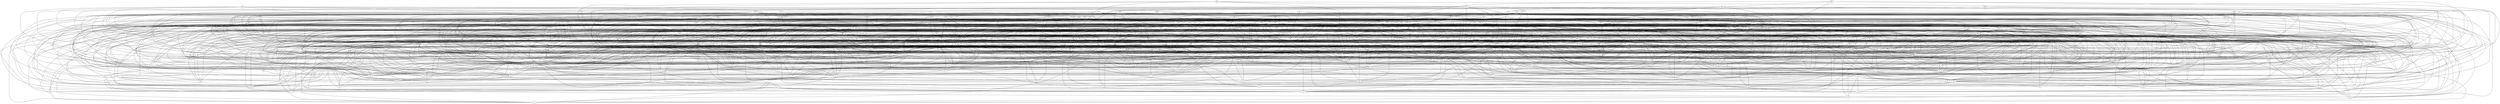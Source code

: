 graph {
"0";
"1";
"2";
"3";
"4";
"5";
"6";
"7";
"8";
"9";
"10";
"11";
"12";
"13";
"14";
"15";
"16";
"17";
"18";
"19";
"20";
"21";
"22";
"23";
"24";
"25";
"26";
"27";
"28";
"29";
"30";
"31";
"32";
"33";
"34";
"35";
"36";
"37";
"38";
"39";
"40";
"41";
"42";
"43";
"44";
"45";
"46";
"47";
"48";
"49";
"50";
"51";
"52";
"53";
"54";
"55";
"56";
"57";
"58";
"59";
"60";
"61";
"62";
"63";
"64";
"65";
"66";
"67";
"68";
"69";
"70";
"71";
"72";
"73";
"74";
"75";
"76";
"77";
"78";
"79";
"80";
"81";
"82";
"83";
"84";
"85";
"86";
"87";
"88";
"89";
"90";
"91";
"92";
"93";
"94";
"95";
"96";
"97";
"98";
"99";
"100";
"101";
"102";
"103";
"104";
"105";
"106";
"107";
"108";
"109";
"110";
"111";
"112";
"113";
"114";
"115";
"116";
"117";
"118";
"119";
"120";
"121";
"122";
"123";
"124";
"125";
"126";
"127";
"128";
"129";
"130";
"131";
"132";
"133";
"134";
"135";
"136";
"137";
"138";
"139";
"140";
"141";
"142";
"143";
"144";
"145";
"146";
"147";
"148";
"149";
"150";
"151";
"152";
"153";
"154";
"155";
"156";
"157";
"158";
"159";
"160";
"161";
"162";
"163";
"164";
"165";
"166";
"167";
"168";
"169";
"170";
"171";
"172";
"173";
"174";
"175";
"176";
"177";
"178";
"179";
"180";
"181";
"182";
"183";
"184";
"185";
"186";
"187";
"188";
"189";
"190";
"191";
"192";
"193";
"194";
"195";
"196";
"197";
"198";
"199";
"200";
"201";
"202";
"203";
"204";
"205";
"206";
"207";
"208";
"209";
"210";
"211";
"212";
"213";
"214";
"215";
"216";
"217";
"218";
"219";
"220";
"221";
"222";
"223";
"224";
"225";
"226";
"227";
"228";
"229";
"230";
"231";
"232";
"233";
"234";
"235";
"236";
"237";
"238";
"239";
"240";
"241";
"242";
"243";
"244";
"245";
"246";
"247";
"248";
"249";
"250";
"251";
"252";
"253";
"254";
"255";
"256";
"257";
"258";
"259";
"260";
"261";
"262";
"263";
"264";
"265";
"266";
"267";
"268";
"269";
"270";
"271";
"272";
"273";
"274";
"275";
"276";
"277";
"278";
"279";
"280";
"281";
"282";
"283";
"284";
"285";
"286";
"287";
"288";
"289";
"290";
"291";
"292";
"293";
"294";
"295";
"296";
"297";
"298";
"299";
"300";
"301";
"302";
"303";
"304";
"305";
"306";
"307";
"308";
"309";
"310";
"311";
"312";
"313";
"314";
"315";
"316";
"317";
"318";
"319";
"320";
"321";
"322";
"323";
"324";
"325";
"326";
"327";
"328";
"329";
"330";
"331";
"332";
"333";
"334";
"335";
"336";
"337";
"338";
"339";
"340";
"341";
"342";
"343";
"344";
"345";
"346";
"347";
"348";
"349";
"350";
"351";
"352";
"353";
"354";
"355";
"356";
"357";
"358";
"359";
"360";
"361";
"362";
"363";
"364";
"365";
"366";
"367";
"368";
"369";
"370";
"371";
"372";
"373";
"374";
"375";
"376";
"377";
"378";
"379";
"380";
"381";
"382";
"383";
"384";
"385";
"386";
"387";
"388";
"389";
"390";
"391";
"392";
"393";
"394";
"395";
"396";
"397";
"398";
"399";
"400";
"401";
"402";
"403";
"404";
"405";
"406";
"407";
"408";
"409";
"410";
"411";
"412";
"413";
"414";
"415";
"416";
"417";
"418";
"419";
"420";
"421";
"422";
"423";
"424";
"425";
"426";
"427";
"428";
"429";
"430";
"431";
"432";
"433";
"434";
"435";
"436";
"437";
"438";
"439";
"440";
"441";
"442";
"443";
"444";
"445";
"446";
"447";
"448";
"449";
"450";
"451";
"452";
"453";
"454";
"455";
"456";
"457";
"458";
"459";
"460";
"461";
"462";
"463";
"464";
"465";
"466";
"467";
"468";
"469";
"470";
"471";
"472";
"473";
"474";
"475";
"476";
"477";
"478";
"479";
"480";
"481";
"482";
"483";
"484";
"485";
"486";
"487";
"488";
"489";
"490";
"491";
"492";
"493";
"494";
"495";
"496";
"497";
"498";
"499";
"5"--"3";
"10"--"9";
"13"--"9";
"18"--"3";
"21"--"18";
"24"--"7";
"27"--"6";
"28"--"3";
"31"--"4";
"34"--"22";
"35"--"29";
"36"--"15";
"36"--"33";
"37"--"20";
"38"--"13";
"39"--"32";
"43"--"14";
"46"--"0";
"46"--"19";
"47"--"12";
"47"--"19";
"48"--"17";
"53"--"24";
"55"--"6";
"56"--"42";
"57"--"45";
"57"--"53";
"61"--"50";
"65"--"12";
"65"--"53";
"67"--"40";
"68"--"1";
"68"--"26";
"68"--"59";
"69"--"11";
"69"--"59";
"73"--"28";
"73"--"35";
"76"--"75";
"77"--"44";
"78"--"36";
"78"--"43";
"81"--"43";
"82"--"21";
"82"--"70";
"83"--"10";
"83"--"52";
"84"--"9";
"85"--"21";
"85"--"25";
"85"--"39";
"85"--"60";
"85"--"80";
"86"--"16";
"86"--"52";
"87"--"0";
"88"--"4";
"88"--"5";
"88"--"12";
"89"--"10";
"89"--"20";
"89"--"44";
"89"--"80";
"89"--"82";
"92"--"56";
"92"--"70";
"93"--"47";
"93"--"67";
"94"--"43";
"94"--"52";
"95"--"7";
"95"--"9";
"95"--"67";
"96"--"33";
"98"--"31";
"100"--"20";
"100"--"98";
"101"--"51";
"102"--"100";
"104"--"101";
"105"--"11";
"105"--"18";
"105"--"25";
"105"--"70";
"105"--"89";
"106"--"70";
"108"--"88";
"109"--"63";
"110"--"5";
"110"--"71";
"110"--"72";
"111"--"3";
"111"--"73";
"111"--"103";
"113"--"9";
"113"--"68";
"113"--"111";
"114"--"39";
"114"--"63";
"115"--"26";
"115"--"32";
"115"--"46";
"116"--"60";
"117"--"15";
"117"--"21";
"117"--"26";
"118"--"49";
"119"--"7";
"120"--"35";
"122"--"47";
"122"--"54";
"122"--"95";
"122"--"114";
"123"--"9";
"123"--"116";
"124"--"72";
"124"--"122";
"125"--"32";
"125"--"51";
"126"--"9";
"126"--"53";
"127"--"54";
"127"--"77";
"128"--"20";
"128"--"36";
"128"--"44";
"128"--"113";
"130"--"49";
"131"--"3";
"131"--"5";
"131"--"23";
"131"--"128";
"132"--"83";
"132"--"105";
"133"--"87";
"133"--"106";
"134"--"26";
"134"--"103";
"134"--"113";
"134"--"118";
"135"--"16";
"135"--"46";
"135"--"99";
"135"--"119";
"136"--"21";
"136"--"99";
"137"--"87";
"138"--"68";
"138"--"94";
"138"--"122";
"138"--"130";
"139"--"3";
"139"--"10";
"141"--"27";
"142"--"27";
"143"--"71";
"143"--"74";
"143"--"95";
"144"--"108";
"145"--"66";
"145"--"142";
"146"--"12";
"146"--"51";
"146"--"106";
"147"--"105";
"147"--"111";
"148"--"21";
"149"--"112";
"149"--"128";
"149"--"137";
"150"--"62";
"150"--"70";
"150"--"143";
"151"--"30";
"151"--"127";
"151"--"135";
"152"--"83";
"152"--"88";
"153"--"11";
"153"--"32";
"153"--"38";
"153"--"80";
"153"--"118";
"154"--"84";
"155"--"22";
"155"--"127";
"156"--"43";
"157"--"53";
"157"--"56";
"158"--"34";
"158"--"140";
"159"--"23";
"159"--"25";
"159"--"40";
"159"--"98";
"159"--"113";
"160"--"42";
"160"--"51";
"160"--"102";
"161"--"126";
"161"--"150";
"162"--"69";
"162"--"87";
"162"--"91";
"163"--"13";
"163"--"74";
"163"--"146";
"164"--"40";
"165"--"91";
"165"--"124";
"165"--"142";
"167"--"23";
"167"--"35";
"167"--"51";
"169"--"21";
"170"--"22";
"170"--"37";
"170"--"47";
"170"--"73";
"170"--"99";
"170"--"143";
"171"--"29";
"171"--"52";
"172"--"57";
"172"--"138";
"173"--"31";
"173"--"36";
"173"--"81";
"174"--"35";
"174"--"67";
"174"--"127";
"175"--"70";
"175"--"73";
"175"--"121";
"175"--"162";
"176"--"0";
"176"--"97";
"176"--"124";
"176"--"137";
"177"--"100";
"177"--"143";
"178"--"51";
"178"--"74";
"178"--"154";
"179"--"10";
"179"--"34";
"179"--"123";
"180"--"68";
"180"--"110";
"180"--"116";
"180"--"131";
"180"--"176";
"181"--"4";
"181"--"63";
"181"--"112";
"181"--"137";
"181"--"144";
"181"--"170";
"182"--"131";
"183"--"17";
"184"--"29";
"184"--"44";
"184"--"48";
"184"--"52";
"184"--"99";
"184"--"119";
"184"--"164";
"185"--"94";
"185"--"156";
"186"--"8";
"186"--"106";
"187"--"1";
"187"--"5";
"187"--"20";
"187"--"56";
"187"--"164";
"188"--"17";
"188"--"49";
"188"--"59";
"188"--"87";
"188"--"118";
"188"--"138";
"188"--"160";
"189"--"134";
"189"--"141";
"190"--"113";
"191"--"36";
"191"--"87";
"191"--"90";
"192"--"1";
"192"--"64";
"192"--"77";
"193"--"42";
"193"--"85";
"193"--"118";
"193"--"133";
"193"--"134";
"194"--"67";
"194"--"161";
"194"--"168";
"195"--"9";
"195"--"174";
"195"--"189";
"195"--"192";
"196"--"29";
"196"--"100";
"197"--"44";
"197"--"147";
"197"--"153";
"198"--"99";
"198"--"197";
"199"--"98";
"200"--"141";
"201"--"14";
"201"--"197";
"202"--"158";
"202"--"193";
"203"--"25";
"203"--"58";
"203"--"74";
"203"--"96";
"203"--"152";
"204"--"162";
"205"--"100";
"206"--"18";
"206"--"36";
"206"--"92";
"206"--"111";
"207"--"28";
"207"--"95";
"207"--"116";
"207"--"133";
"207"--"146";
"208"--"35";
"208"--"59";
"208"--"89";
"208"--"92";
"208"--"200";
"209"--"4";
"209"--"6";
"209"--"19";
"209"--"38";
"209"--"65";
"209"--"147";
"209"--"153";
"209"--"182";
"209"--"184";
"210"--"3";
"210"--"4";
"210"--"10";
"210"--"64";
"210"--"76";
"210"--"85";
"210"--"142";
"210"--"198";
"211"--"17";
"211"--"153";
"212"--"18";
"213"--"30";
"213"--"50";
"213"--"97";
"213"--"173";
"213"--"189";
"214"--"3";
"214"--"204";
"215"--"44";
"215"--"63";
"215"--"107";
"215"--"153";
"216"--"44";
"216"--"90";
"216"--"210";
"217"--"4";
"217"--"136";
"217"--"185";
"218"--"76";
"218"--"131";
"219"--"15";
"219"--"129";
"219"--"155";
"220"--"17";
"220"--"42";
"220"--"111";
"220"--"212";
"221"--"48";
"222"--"89";
"222"--"96";
"223"--"44";
"223"--"74";
"223"--"137";
"223"--"143";
"223"--"178";
"224"--"44";
"224"--"50";
"224"--"75";
"224"--"180";
"225"--"87";
"225"--"148";
"225"--"155";
"226"--"59";
"226"--"99";
"226"--"172";
"227"--"107";
"227"--"150";
"227"--"218";
"228"--"133";
"228"--"142";
"228"--"160";
"228"--"204";
"228"--"206";
"229"--"8";
"229"--"154";
"229"--"157";
"229"--"167";
"229"--"177";
"229"--"210";
"229"--"213";
"229"--"217";
"231"--"217";
"232"--"8";
"232"--"121";
"232"--"164";
"232"--"229";
"233"--"3";
"233"--"71";
"233"--"122";
"233"--"156";
"234"--"171";
"235"--"28";
"235"--"153";
"235"--"164";
"235"--"234";
"236"--"36";
"236"--"194";
"236"--"195";
"237"--"61";
"237"--"92";
"237"--"113";
"238"--"98";
"238"--"103";
"238"--"198";
"238"--"232";
"239"--"68";
"239"--"163";
"239"--"168";
"239"--"197";
"240"--"1";
"240"--"39";
"240"--"191";
"241"--"27";
"241"--"229";
"241"--"233";
"242"--"62";
"242"--"132";
"242"--"155";
"243"--"86";
"243"--"120";
"243"--"138";
"243"--"159";
"243"--"172";
"243"--"236";
"244"--"31";
"244"--"60";
"244"--"108";
"244"--"161";
"244"--"201";
"245"--"27";
"245"--"51";
"245"--"82";
"245"--"85";
"245"--"99";
"245"--"221";
"246"--"8";
"246"--"14";
"246"--"102";
"246"--"130";
"246"--"166";
"247"--"82";
"247"--"145";
"247"--"187";
"247"--"229";
"248"--"16";
"248"--"44";
"248"--"146";
"248"--"219";
"249"--"199";
"250"--"230";
"251"--"67";
"251"--"150";
"251"--"170";
"251"--"172";
"252"--"58";
"252"--"79";
"252"--"142";
"252"--"146";
"253"--"2";
"253"--"6";
"253"--"7";
"253"--"43";
"253"--"82";
"253"--"114";
"253"--"153";
"253"--"179";
"253"--"217";
"254"--"21";
"254"--"39";
"254"--"155";
"254"--"169";
"254"--"181";
"254"--"191";
"254"--"238";
"255"--"96";
"255"--"118";
"255"--"132";
"255"--"244";
"255"--"254";
"256"--"40";
"256"--"44";
"256"--"110";
"256"--"140";
"256"--"226";
"256"--"234";
"256"--"255";
"257"--"62";
"258"--"48";
"258"--"50";
"258"--"177";
"258"--"232";
"259"--"18";
"259"--"90";
"259"--"140";
"259"--"206";
"259"--"236";
"259"--"258";
"260"--"5";
"260"--"8";
"260"--"85";
"260"--"181";
"260"--"243";
"261"--"5";
"261"--"149";
"261"--"172";
"261"--"230";
"262"--"43";
"262"--"182";
"263"--"129";
"263"--"178";
"263"--"216";
"263"--"228";
"264"--"32";
"264"--"145";
"264"--"150";
"264"--"222";
"264"--"244";
"265"--"13";
"265"--"54";
"265"--"87";
"265"--"170";
"265"--"202";
"266"--"14";
"266"--"230";
"267"--"115";
"267"--"186";
"268"--"77";
"268"--"143";
"268"--"162";
"268"--"233";
"268"--"262";
"269"--"66";
"269"--"88";
"269"--"155";
"269"--"168";
"269"--"206";
"269"--"264";
"270"--"109";
"270"--"163";
"271"--"18";
"271"--"45";
"271"--"52";
"271"--"194";
"272"--"16";
"272"--"103";
"272"--"175";
"272"--"212";
"272"--"226";
"272"--"242";
"272"--"267";
"273"--"9";
"273"--"106";
"274"--"6";
"274"--"59";
"274"--"97";
"274"--"102";
"274"--"119";
"274"--"193";
"274"--"217";
"274"--"270";
"275"--"17";
"275"--"25";
"275"--"167";
"275"--"184";
"275"--"187";
"275"--"269";
"276"--"54";
"276"--"55";
"276"--"65";
"276"--"68";
"276"--"71";
"276"--"89";
"276"--"117";
"276"--"177";
"276"--"200";
"277"--"24";
"277"--"30";
"277"--"59";
"277"--"97";
"277"--"112";
"277"--"147";
"277"--"189";
"277"--"216";
"277"--"226";
"277"--"272";
"278"--"4";
"278"--"30";
"278"--"68";
"278"--"72";
"278"--"181";
"279"--"46";
"279"--"66";
"279"--"211";
"279"--"212";
"279"--"259";
"280"--"22";
"280"--"41";
"280"--"99";
"280"--"249";
"280"--"262";
"281"--"77";
"281"--"123";
"281"--"135";
"281"--"153";
"281"--"253";
"282"--"46";
"282"--"113";
"282"--"193";
"282"--"203";
"282"--"204";
"282"--"224";
"282"--"229";
"283"--"69";
"283"--"79";
"283"--"88";
"283"--"101";
"284"--"20";
"284"--"209";
"285"--"101";
"285"--"129";
"285"--"153";
"285"--"203";
"285"--"262";
"285"--"269";
"286"--"31";
"286"--"92";
"286"--"99";
"286"--"250";
"287"--"65";
"287"--"136";
"288"--"154";
"288"--"203";
"288"--"226";
"288"--"228";
"289"--"9";
"289"--"85";
"289"--"138";
"289"--"164";
"290"--"8";
"290"--"183";
"291"--"29";
"291"--"57";
"291"--"120";
"291"--"282";
"292"--"99";
"292"--"190";
"292"--"203";
"292"--"220";
"292"--"237";
"292"--"263";
"293"--"74";
"293"--"80";
"293"--"108";
"293"--"243";
"294"--"53";
"294"--"80";
"294"--"90";
"294"--"93";
"294"--"102";
"294"--"104";
"294"--"154";
"294"--"160";
"294"--"163";
"294"--"178";
"295"--"76";
"295"--"94";
"295"--"177";
"295"--"219";
"295"--"235";
"296"--"121";
"296"--"145";
"296"--"162";
"297"--"6";
"297"--"26";
"297"--"103";
"297"--"294";
"298"--"107";
"298"--"151";
"298"--"294";
"299"--"21";
"299"--"98";
"299"--"123";
"299"--"235";
"300"--"15";
"300"--"109";
"300"--"115";
"300"--"200";
"300"--"215";
"300"--"287";
"301"--"118";
"301"--"175";
"301"--"280";
"302"--"21";
"302"--"141";
"302"--"143";
"303"--"36";
"303"--"98";
"303"--"121";
"303"--"124";
"304"--"93";
"304"--"136";
"304"--"185";
"304"--"245";
"305"--"26";
"305"--"92";
"305"--"194";
"305"--"299";
"306"--"15";
"306"--"29";
"306"--"35";
"306"--"71";
"306"--"117";
"306"--"154";
"306"--"226";
"306"--"305";
"307"--"46";
"307"--"75";
"307"--"118";
"307"--"172";
"307"--"231";
"307"--"242";
"307"--"278";
"308"--"31";
"308"--"81";
"308"--"129";
"308"--"144";
"308"--"154";
"308"--"217";
"308"--"224";
"308"--"292";
"309"--"30";
"309"--"98";
"309"--"137";
"309"--"166";
"309"--"183";
"309"--"210";
"310"--"121";
"310"--"206";
"311"--"86";
"311"--"127";
"311"--"204";
"311"--"303";
"311"--"309";
"312"--"21";
"312"--"46";
"312"--"54";
"312"--"80";
"312"--"92";
"312"--"127";
"312"--"172";
"312"--"226";
"313"--"70";
"313"--"82";
"313"--"146";
"313"--"152";
"313"--"168";
"313"--"265";
"313"--"290";
"314"--"14";
"314"--"42";
"314"--"45";
"314"--"65";
"314"--"89";
"314"--"114";
"314"--"144";
"314"--"157";
"314"--"170";
"314"--"171";
"314"--"182";
"314"--"223";
"315"--"33";
"315"--"49";
"315"--"235";
"315"--"264";
"316"--"29";
"316"--"101";
"316"--"182";
"316"--"245";
"316"--"293";
"316"--"302";
"317"--"21";
"317"--"50";
"317"--"223";
"318"--"88";
"318"--"121";
"318"--"161";
"318"--"231";
"318"--"236";
"318"--"243";
"319"--"112";
"319"--"118";
"319"--"180";
"319"--"204";
"319"--"235";
"320"--"10";
"320"--"49";
"320"--"60";
"320"--"61";
"320"--"67";
"320"--"103";
"320"--"162";
"321"--"28";
"321"--"41";
"321"--"197";
"321"--"293";
"322"--"156";
"322"--"163";
"322"--"206";
"323"--"123";
"323"--"130";
"323"--"146";
"323"--"158";
"323"--"182";
"324"--"17";
"324"--"42";
"324"--"156";
"324"--"239";
"325"--"155";
"325"--"207";
"325"--"280";
"326"--"62";
"326"--"101";
"326"--"182";
"326"--"219";
"326"--"236";
"326"--"313";
"326"--"323";
"326"--"325";
"327"--"128";
"327"--"249";
"327"--"299";
"328"--"103";
"328"--"123";
"328"--"149";
"328"--"215";
"328"--"231";
"328"--"263";
"328"--"285";
"329"--"12";
"329"--"32";
"329"--"71";
"329"--"273";
"329"--"274";
"330"--"30";
"330"--"219";
"330"--"277";
"330"--"298";
"331"--"37";
"331"--"176";
"331"--"197";
"331"--"241";
"331"--"284";
"331"--"285";
"331"--"300";
"331"--"303";
"331"--"313";
"331"--"328";
"332"--"8";
"332"--"99";
"332"--"128";
"332"--"158";
"332"--"168";
"332"--"173";
"332"--"179";
"332"--"256";
"332"--"287";
"333"--"49";
"333"--"94";
"333"--"165";
"333"--"166";
"333"--"186";
"333"--"280";
"333"--"301";
"333"--"309";
"334"--"61";
"334"--"75";
"334"--"119";
"334"--"196";
"334"--"237";
"334"--"293";
"334"--"294";
"335"--"12";
"335"--"24";
"335"--"54";
"335"--"152";
"335"--"154";
"335"--"191";
"335"--"224";
"336"--"43";
"336"--"46";
"336"--"86";
"336"--"129";
"336"--"148";
"336"--"171";
"336"--"179";
"336"--"214";
"336"--"221";
"337"--"23";
"337"--"165";
"337"--"333";
"338"--"31";
"338"--"40";
"338"--"61";
"338"--"74";
"338"--"101";
"338"--"174";
"338"--"181";
"338"--"188";
"338"--"251";
"339"--"19";
"339"--"99";
"339"--"158";
"339"--"195";
"339"--"205";
"339"--"231";
"339"--"242";
"340"--"44";
"340"--"205";
"340"--"272";
"341"--"39";
"341"--"78";
"341"--"98";
"341"--"103";
"341"--"137";
"341"--"139";
"341"--"161";
"341"--"219";
"342"--"20";
"342"--"31";
"342"--"99";
"342"--"159";
"342"--"185";
"343"--"16";
"343"--"113";
"343"--"195";
"343"--"202";
"343"--"255";
"344"--"161";
"344"--"220";
"344"--"305";
"345"--"38";
"345"--"218";
"345"--"294";
"346"--"26";
"346"--"96";
"346"--"125";
"346"--"150";
"346"--"157";
"346"--"243";
"346"--"281";
"347"--"19";
"347"--"24";
"347"--"25";
"347"--"128";
"347"--"205";
"347"--"250";
"347"--"267";
"348"--"9";
"348"--"109";
"348"--"158";
"348"--"177";
"348"--"273";
"348"--"286";
"348"--"333";
"349"--"60";
"349"--"73";
"349"--"98";
"349"--"149";
"349"--"231";
"349"--"261";
"349"--"277";
"350"--"35";
"350"--"52";
"350"--"53";
"350"--"100";
"350"--"160";
"350"--"162";
"350"--"173";
"350"--"221";
"350"--"277";
"350"--"311";
"351"--"2";
"351"--"54";
"351"--"81";
"351"--"151";
"351"--"210";
"351"--"236";
"351"--"267";
"351"--"278";
"352"--"188";
"352"--"209";
"352"--"329";
"352"--"342";
"353"--"212";
"353"--"222";
"353"--"253";
"353"--"340";
"354"--"106";
"354"--"135";
"355"--"27";
"355"--"29";
"355"--"76";
"355"--"114";
"355"--"151";
"355"--"227";
"355"--"230";
"355"--"240";
"355"--"244";
"355"--"246";
"355"--"341";
"356"--"8";
"356"--"56";
"356"--"69";
"356"--"185";
"356"--"227";
"356"--"265";
"356"--"275";
"356"--"291";
"357"--"69";
"357"--"74";
"357"--"172";
"357"--"175";
"357"--"185";
"357"--"223";
"357"--"239";
"358"--"75";
"358"--"84";
"358"--"112";
"358"--"189";
"359"--"28";
"359"--"54";
"359"--"83";
"359"--"115";
"359"--"195";
"359"--"217";
"359"--"252";
"359"--"346";
"360"--"19";
"360"--"30";
"360"--"141";
"360"--"167";
"360"--"192";
"360"--"321";
"360"--"330";
"361"--"8";
"361"--"188";
"361"--"196";
"361"--"240";
"362"--"70";
"362"--"76";
"362"--"154";
"362"--"234";
"362"--"328";
"363"--"85";
"363"--"171";
"363"--"173";
"363"--"211";
"363"--"240";
"363"--"264";
"363"--"266";
"363"--"291";
"363"--"317";
"363"--"355";
"364"--"87";
"364"--"100";
"364"--"149";
"364"--"217";
"364"--"254";
"364"--"266";
"365"--"17";
"365"--"21";
"365"--"281";
"365"--"287";
"366"--"28";
"366"--"142";
"366"--"154";
"366"--"298";
"367"--"98";
"367"--"123";
"367"--"244";
"367"--"288";
"367"--"328";
"367"--"356";
"368"--"54";
"368"--"125";
"369"--"1";
"369"--"57";
"369"--"58";
"369"--"101";
"369"--"194";
"369"--"346";
"370"--"100";
"370"--"112";
"370"--"123";
"370"--"155";
"370"--"188";
"370"--"224";
"370"--"242";
"370"--"274";
"370"--"292";
"371"--"32";
"371"--"195";
"371"--"269";
"371"--"312";
"371"--"349";
"372"--"7";
"372"--"42";
"372"--"55";
"372"--"137";
"372"--"214";
"372"--"280";
"373"--"2";
"373"--"24";
"373"--"66";
"373"--"342";
"373"--"348";
"374"--"27";
"374"--"134";
"374"--"178";
"374"--"249";
"374"--"279";
"374"--"289";
"374"--"302";
"374"--"326";
"374"--"327";
"375"--"125";
"375"--"155";
"375"--"282";
"376"--"44";
"376"--"61";
"376"--"65";
"376"--"86";
"376"--"97";
"376"--"124";
"376"--"196";
"376"--"197";
"376"--"257";
"376"--"348";
"377"--"60";
"377"--"71";
"377"--"176";
"377"--"203";
"378"--"88";
"378"--"216";
"378"--"246";
"378"--"320";
"379"--"39";
"379"--"250";
"379"--"262";
"379"--"276";
"379"--"333";
"380"--"18";
"380"--"48";
"380"--"56";
"380"--"196";
"381"--"11";
"381"--"33";
"381"--"40";
"381"--"294";
"381"--"315";
"381"--"320";
"382"--"151";
"382"--"161";
"382"--"162";
"382"--"163";
"382"--"296";
"382"--"306";
"382"--"308";
"382"--"350";
"383"--"25";
"383"--"94";
"383"--"121";
"383"--"155";
"383"--"174";
"383"--"215";
"383"--"227";
"383"--"342";
"384"--"140";
"384"--"181";
"384"--"255";
"384"--"326";
"385"--"127";
"385"--"203";
"385"--"248";
"385"--"255";
"385"--"278";
"385"--"297";
"385"--"319";
"385"--"320";
"385"--"370";
"386"--"55";
"386"--"167";
"386"--"205";
"386"--"219";
"386"--"298";
"386"--"312";
"387"--"1";
"387"--"53";
"387"--"80";
"387"--"93";
"387"--"97";
"387"--"143";
"387"--"177";
"387"--"207";
"387"--"217";
"387"--"263";
"387"--"272";
"388"--"222";
"388"--"239";
"389"--"191";
"389"--"236";
"390"--"40";
"390"--"55";
"390"--"77";
"390"--"82";
"390"--"137";
"390"--"171";
"390"--"208";
"390"--"278";
"390"--"377";
"391"--"24";
"391"--"75";
"391"--"160";
"391"--"239";
"391"--"371";
"391"--"389";
"392"--"97";
"392"--"144";
"392"--"156";
"392"--"231";
"393"--"7";
"393"--"30";
"393"--"48";
"393"--"118";
"393"--"139";
"393"--"298";
"394"--"356";
"394"--"382";
"395"--"119";
"395"--"189";
"395"--"322";
"395"--"364";
"395"--"368";
"396"--"67";
"396"--"155";
"396"--"193";
"396"--"198";
"396"--"229";
"396"--"302";
"396"--"320";
"396"--"365";
"397"--"97";
"397"--"200";
"397"--"251";
"397"--"282";
"397"--"309";
"397"--"310";
"397"--"355";
"398"--"49";
"398"--"197";
"398"--"246";
"399"--"116";
"399"--"166";
"399"--"249";
"399"--"350";
"399"--"357";
"400"--"15";
"400"--"24";
"400"--"38";
"400"--"101";
"400"--"186";
"400"--"260";
"400"--"337";
"400"--"364";
"400"--"396";
"401"--"25";
"401"--"171";
"401"--"239";
"401"--"242";
"401"--"249";
"401"--"293";
"401"--"376";
"402"--"33";
"402"--"150";
"402"--"216";
"402"--"245";
"402"--"294";
"403"--"68";
"403"--"116";
"403"--"177";
"403"--"188";
"403"--"271";
"403"--"320";
"403"--"347";
"404"--"16";
"404"--"133";
"404"--"234";
"404"--"377";
"404"--"378";
"405"--"107";
"405"--"233";
"405"--"306";
"405"--"354";
"406"--"6";
"406"--"105";
"406"--"111";
"406"--"138";
"406"--"172";
"406"--"228";
"406"--"303";
"406"--"324";
"406"--"327";
"407"--"161";
"407"--"189";
"407"--"209";
"407"--"255";
"407"--"275";
"408"--"24";
"408"--"189";
"408"--"264";
"409"--"20";
"409"--"56";
"409"--"111";
"409"--"167";
"409"--"217";
"409"--"227";
"409"--"287";
"409"--"291";
"409"--"324";
"409"--"401";
"410"--"17";
"410"--"21";
"410"--"219";
"410"--"400";
"410"--"402";
"411"--"85";
"411"--"126";
"411"--"188";
"411"--"201";
"411"--"245";
"411"--"249";
"411"--"261";
"411"--"315";
"411"--"333";
"411"--"364";
"412"--"5";
"412"--"22";
"412"--"80";
"412"--"155";
"412"--"205";
"412"--"296";
"412"--"325";
"412"--"409";
"413"--"317";
"413"--"399";
"414"--"63";
"414"--"70";
"414"--"141";
"414"--"160";
"414"--"399";
"415"--"38";
"415"--"156";
"415"--"270";
"415"--"279";
"415"--"320";
"416"--"64";
"416"--"143";
"416"--"211";
"416"--"239";
"416"--"274";
"416"--"333";
"416"--"362";
"416"--"407";
"417"--"24";
"417"--"79";
"417"--"110";
"417"--"114";
"417"--"367";
"417"--"391";
"417"--"392";
"417"--"407";
"418"--"49";
"418"--"66";
"418"--"352";
"418"--"387";
"419"--"10";
"419"--"56";
"419"--"68";
"419"--"122";
"419"--"283";
"419"--"364";
"420"--"31";
"420"--"103";
"420"--"118";
"420"--"152";
"420"--"174";
"420"--"253";
"420"--"256";
"420"--"307";
"420"--"340";
"421"--"39";
"421"--"115";
"421"--"163";
"422"--"37";
"422"--"207";
"422"--"302";
"422"--"404";
"423"--"78";
"423"--"90";
"423"--"132";
"423"--"162";
"423"--"366";
"424"--"30";
"424"--"51";
"424"--"112";
"424"--"272";
"424"--"297";
"424"--"391";
"424"--"405";
"425"--"34";
"425"--"61";
"425"--"85";
"425"--"98";
"425"--"120";
"425"--"195";
"425"--"328";
"425"--"376";
"426"--"71";
"426"--"78";
"426"--"233";
"426"--"267";
"426"--"277";
"426"--"283";
"426"--"307";
"427"--"0";
"427"--"150";
"427"--"168";
"427"--"327";
"427"--"330";
"427"--"341";
"427"--"396";
"427"--"410";
"428"--"18";
"428"--"221";
"428"--"373";
"429"--"16";
"429"--"79";
"429"--"93";
"429"--"101";
"429"--"157";
"429"--"176";
"429"--"197";
"429"--"240";
"429"--"252";
"429"--"308";
"429"--"353";
"429"--"376";
"430"--"3";
"430"--"103";
"430"--"122";
"430"--"169";
"430"--"175";
"430"--"229";
"430"--"255";
"430"--"265";
"430"--"301";
"431"--"15";
"431"--"195";
"431"--"224";
"431"--"242";
"432"--"39";
"432"--"43";
"432"--"78";
"432"--"178";
"432"--"193";
"432"--"266";
"432"--"271";
"432"--"329";
"432"--"373";
"432"--"377";
"433"--"12";
"433"--"13";
"433"--"95";
"433"--"103";
"433"--"258";
"433"--"287";
"433"--"422";
"434"--"50";
"434"--"56";
"434"--"73";
"434"--"75";
"434"--"91";
"434"--"102";
"434"--"117";
"434"--"153";
"434"--"253";
"434"--"350";
"435"--"31";
"435"--"207";
"435"--"284";
"435"--"308";
"435"--"404";
"435"--"434";
"436"--"27";
"436"--"264";
"437"--"296";
"437"--"382";
"438"--"76";
"438"--"297";
"438"--"298";
"438"--"376";
"438"--"398";
"438"--"414";
"439"--"114";
"439"--"138";
"439"--"143";
"439"--"148";
"439"--"184";
"439"--"226";
"439"--"259";
"439"--"398";
"439"--"425";
"440"--"81";
"440"--"99";
"440"--"150";
"440"--"159";
"440"--"276";
"440"--"297";
"440"--"328";
"441"--"121";
"441"--"161";
"441"--"208";
"441"--"241";
"441"--"274";
"441"--"315";
"441"--"403";
"442"--"56";
"442"--"119";
"442"--"125";
"442"--"159";
"442"--"185";
"442"--"205";
"442"--"214";
"442"--"373";
"443"--"125";
"443"--"232";
"444"--"101";
"444"--"200";
"444"--"215";
"444"--"229";
"444"--"281";
"444"--"305";
"444"--"316";
"444"--"343";
"445"--"9";
"445"--"67";
"445"--"143";
"445"--"304";
"445"--"399";
"445"--"436";
"446"--"23";
"446"--"39";
"446"--"62";
"446"--"90";
"446"--"194";
"446"--"226";
"446"--"253";
"446"--"442";
"447"--"8";
"447"--"107";
"447"--"147";
"447"--"341";
"447"--"368";
"447"--"395";
"447"--"407";
"447"--"410";
"447"--"415";
"447"--"418";
"447"--"426";
"448"--"73";
"448"--"94";
"448"--"105";
"448"--"162";
"448"--"243";
"448"--"337";
"448"--"344";
"448"--"349";
"448"--"400";
"448"--"403";
"448"--"425";
"449"--"57";
"449"--"81";
"449"--"230";
"449"--"352";
"450"--"72";
"450"--"271";
"450"--"324";
"450"--"336";
"450"--"392";
"451"--"180";
"451"--"213";
"451"--"218";
"451"--"226";
"451"--"246";
"451"--"264";
"451"--"275";
"451"--"278";
"451"--"307";
"451"--"363";
"451"--"422";
"451"--"427";
"452"--"229";
"452"--"259";
"452"--"313";
"452"--"320";
"452"--"355";
"452"--"370";
"452"--"372";
"452"--"383";
"453"--"58";
"453"--"81";
"453"--"145";
"454"--"91";
"454"--"138";
"454"--"139";
"454"--"185";
"454"--"277";
"454"--"422";
"455"--"53";
"455"--"84";
"455"--"119";
"455"--"126";
"455"--"284";
"455"--"302";
"455"--"426";
"456"--"21";
"456"--"38";
"456"--"40";
"456"--"123";
"456"--"167";
"456"--"241";
"456"--"295";
"456"--"369";
"456"--"432";
"457"--"202";
"457"--"218";
"457"--"456";
"458"--"171";
"458"--"189";
"458"--"205";
"458"--"217";
"458"--"268";
"459"--"10";
"459"--"61";
"459"--"243";
"459"--"301";
"459"--"331";
"459"--"336";
"459"--"344";
"459"--"352";
"459"--"369";
"459"--"406";
"459"--"455";
"460"--"63";
"460"--"138";
"460"--"162";
"460"--"170";
"460"--"294";
"460"--"451";
"461"--"56";
"461"--"111";
"461"--"196";
"461"--"323";
"461"--"338";
"461"--"387";
"461"--"409";
"462"--"29";
"462"--"82";
"462"--"89";
"462"--"232";
"462"--"268";
"462"--"410";
"463"--"237";
"463"--"319";
"463"--"395";
"464"--"72";
"464"--"136";
"464"--"162";
"464"--"230";
"464"--"334";
"464"--"442";
"465"--"63";
"465"--"67";
"465"--"83";
"465"--"131";
"465"--"165";
"465"--"184";
"465"--"191";
"465"--"233";
"465"--"242";
"465"--"252";
"465"--"313";
"465"--"435";
"465"--"448";
"466"--"16";
"466"--"142";
"466"--"161";
"466"--"219";
"466"--"273";
"466"--"386";
"467"--"23";
"467"--"137";
"467"--"171";
"467"--"198";
"467"--"229";
"467"--"238";
"467"--"399";
"468"--"74";
"468"--"252";
"468"--"413";
"468"--"430";
"468"--"441";
"469"--"57";
"469"--"76";
"469"--"96";
"469"--"185";
"469"--"203";
"469"--"355";
"469"--"462";
"470"--"47";
"470"--"109";
"470"--"126";
"470"--"163";
"470"--"184";
"470"--"211";
"470"--"393";
"470"--"413";
"471"--"26";
"471"--"31";
"471"--"112";
"471"--"113";
"471"--"133";
"471"--"193";
"471"--"280";
"471"--"347";
"471"--"354";
"471"--"414";
"471"--"467";
"472"--"78";
"472"--"187";
"472"--"374";
"473"--"62";
"473"--"163";
"473"--"186";
"473"--"198";
"473"--"229";
"473"--"348";
"473"--"358";
"473"--"446";
"474"--"87";
"474"--"88";
"474"--"159";
"474"--"318";
"474"--"348";
"474"--"368";
"474"--"385";
"474"--"431";
"475"--"146";
"475"--"233";
"475"--"296";
"475"--"310";
"475"--"404";
"475"--"421";
"476"--"0";
"476"--"42";
"476"--"57";
"476"--"143";
"476"--"290";
"476"--"358";
"476"--"388";
"476"--"437";
"476"--"472";
"477"--"5";
"477"--"203";
"477"--"352";
"477"--"397";
"477"--"430";
"478"--"58";
"478"--"127";
"478"--"164";
"478"--"168";
"478"--"170";
"478"--"192";
"478"--"308";
"478"--"388";
"478"--"441";
"479"--"0";
"479"--"39";
"479"--"173";
"479"--"216";
"479"--"262";
"479"--"303";
"479"--"306";
"479"--"330";
"479"--"351";
"479"--"390";
"479"--"450";
"480"--"108";
"480"--"141";
"480"--"157";
"480"--"242";
"480"--"243";
"480"--"280";
"480"--"311";
"480"--"314";
"480"--"335";
"480"--"366";
"480"--"367";
"480"--"400";
"480"--"406";
"481"--"30";
"481"--"64";
"481"--"225";
"481"--"315";
"481"--"326";
"481"--"397";
"481"--"433";
"481"--"476";
"482"--"149";
"482"--"314";
"482"--"396";
"482"--"426";
"483"--"28";
"483"--"33";
"483"--"35";
"483"--"86";
"483"--"125";
"483"--"147";
"483"--"184";
"483"--"214";
"483"--"304";
"483"--"333";
"483"--"397";
"484"--"126";
"484"--"175";
"484"--"183";
"484"--"255";
"484"--"372";
"484"--"413";
"484"--"442";
"485"--"173";
"485"--"174";
"485"--"187";
"485"--"192";
"485"--"205";
"485"--"318";
"485"--"345";
"485"--"400";
"485"--"439";
"486"--"11";
"486"--"60";
"486"--"62";
"486"--"123";
"486"--"139";
"486"--"151";
"486"--"296";
"486"--"359";
"486"--"392";
"486"--"456";
"487"--"187";
"487"--"244";
"487"--"469";
"487"--"471";
"487"--"485";
"488"--"31";
"488"--"113";
"488"--"138";
"488"--"192";
"488"--"266";
"488"--"328";
"488"--"364";
"488"--"366";
"489"--"60";
"489"--"88";
"489"--"91";
"489"--"110";
"489"--"132";
"489"--"416";
"490"--"93";
"490"--"124";
"490"--"127";
"490"--"429";
"491"--"142";
"491"--"151";
"491"--"152";
"491"--"311";
"491"--"362";
"491"--"435";
"491"--"475";
"492"--"89";
"492"--"115";
"492"--"148";
"492"--"152";
"492"--"218";
"492"--"331";
"492"--"454";
"493"--"7";
"493"--"20";
"493"--"109";
"493"--"117";
"493"--"141";
"493"--"243";
"493"--"279";
"493"--"280";
"493"--"299";
"494"--"4";
"494"--"189";
"494"--"284";
"494"--"292";
"494"--"339";
"495"--"90";
"495"--"105";
"495"--"170";
"495"--"178";
"495"--"412";
"495"--"458";
"496"--"50";
"496"--"63";
"496"--"80";
"496"--"130";
"496"--"143";
"496"--"250";
"496"--"260";
"496"--"264";
"496"--"324";
"496"--"328";
"496"--"435";
"496"--"480";
"497"--"2";
"497"--"5";
"497"--"12";
"497"--"33";
"497"--"71";
"497"--"244";
"497"--"305";
"497"--"325";
"497"--"357";
"497"--"377";
"498"--"6";
"498"--"43";
"498"--"186";
"498"--"195";
"498"--"323";
"498"--"417";
"498"--"431";
"499"--"100";
"499"--"127";
"499"--"132";
"499"--"169";
"499"--"183";
"499"--"206";
"499"--"295";
"499"--"301";
}